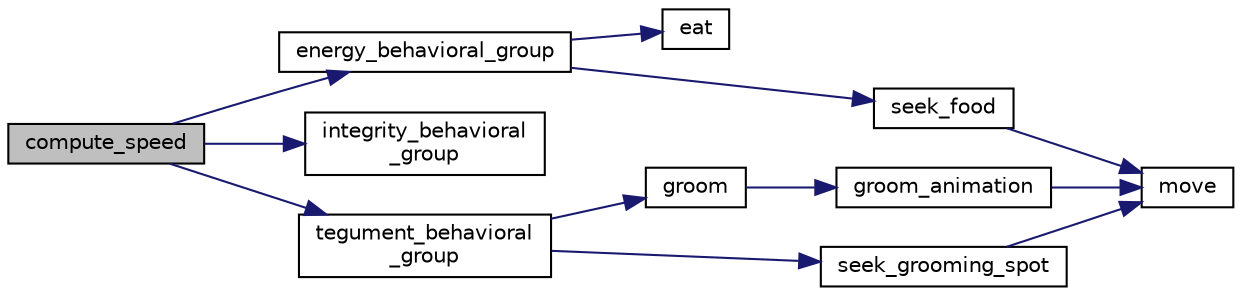 digraph "compute_speed"
{
 // LATEX_PDF_SIZE
  edge [fontname="Helvetica",fontsize="10",labelfontname="Helvetica",labelfontsize="10"];
  node [fontname="Helvetica",fontsize="10",shape=record];
  rankdir="LR";
  Node1 [label="compute_speed",height=0.2,width=0.4,color="black", fillcolor="grey75", style="filled", fontcolor="black",tooltip="function that select behavioral grroup to compute robot's speed based on input"];
  Node1 -> Node2 [color="midnightblue",fontsize="10",style="solid",fontname="Helvetica"];
  Node2 [label="energy_behavioral_group",height=0.2,width=0.4,color="black", fillcolor="white", style="filled",URL="$model_8c.html#a256b18090d240375c58448c8693d391b",tooltip="function that select sub-behavioral group for energy"];
  Node2 -> Node3 [color="midnightblue",fontsize="10",style="solid",fontname="Helvetica"];
  Node3 [label="eat",height=0.2,width=0.4,color="black", fillcolor="white", style="filled",URL="$model_8c.html#a03aafff51ffe76d9da3f028bef80161b",tooltip="function that increase physiological energy variable"];
  Node2 -> Node4 [color="midnightblue",fontsize="10",style="solid",fontname="Helvetica"];
  Node4 [label="seek_food",height=0.2,width=0.4,color="black", fillcolor="white", style="filled",URL="$model_8c.html#ac05d0fc423a7e961f72d76e0b5cdfa9e",tooltip="function that select send mootor control for food seeking"];
  Node4 -> Node5 [color="midnightblue",fontsize="10",style="solid",fontname="Helvetica"];
  Node5 [label="move",height=0.2,width=0.4,color="black", fillcolor="white", style="filled",URL="$model_8c.html#a22159ec5786bcd0c518d86dc97d44b4e",tooltip="function to make robot move"];
  Node1 -> Node6 [color="midnightblue",fontsize="10",style="solid",fontname="Helvetica"];
  Node6 [label="integrity_behavioral\l_group",height=0.2,width=0.4,color="black", fillcolor="white", style="filled",URL="$model_8c.html#a8de3d99966a8a9e1e793c359877b04a3",tooltip="function that select sub-behavioral group for integrity"];
  Node1 -> Node7 [color="midnightblue",fontsize="10",style="solid",fontname="Helvetica"];
  Node7 [label="tegument_behavioral\l_group",height=0.2,width=0.4,color="black", fillcolor="white", style="filled",URL="$model_8c.html#a9b71e438b829313af4267abdfa355e66",tooltip="function that select sub-behavioral group for tegument"];
  Node7 -> Node8 [color="midnightblue",fontsize="10",style="solid",fontname="Helvetica"];
  Node8 [label="groom",height=0.2,width=0.4,color="black", fillcolor="white", style="filled",URL="$model_8c.html#a059df531c8f30b7a8700a6b1209fd666",tooltip="function that increase physiological tegument variable"];
  Node8 -> Node9 [color="midnightblue",fontsize="10",style="solid",fontname="Helvetica"];
  Node9 [label="groom_animation",height=0.2,width=0.4,color="black", fillcolor="white", style="filled",URL="$model_8c.html#a1ae2fb5c7962e93ebf2074037de03226",tooltip="function that make a grooming animation"];
  Node9 -> Node5 [color="midnightblue",fontsize="10",style="solid",fontname="Helvetica"];
  Node7 -> Node10 [color="midnightblue",fontsize="10",style="solid",fontname="Helvetica"];
  Node10 [label="seek_grooming_spot",height=0.2,width=0.4,color="black", fillcolor="white", style="filled",URL="$model_8c.html#a23bae2c9f13446680670ca6f98121f22",tooltip="function that select send mootor control for groooming spot seeking"];
  Node10 -> Node5 [color="midnightblue",fontsize="10",style="solid",fontname="Helvetica"];
}
